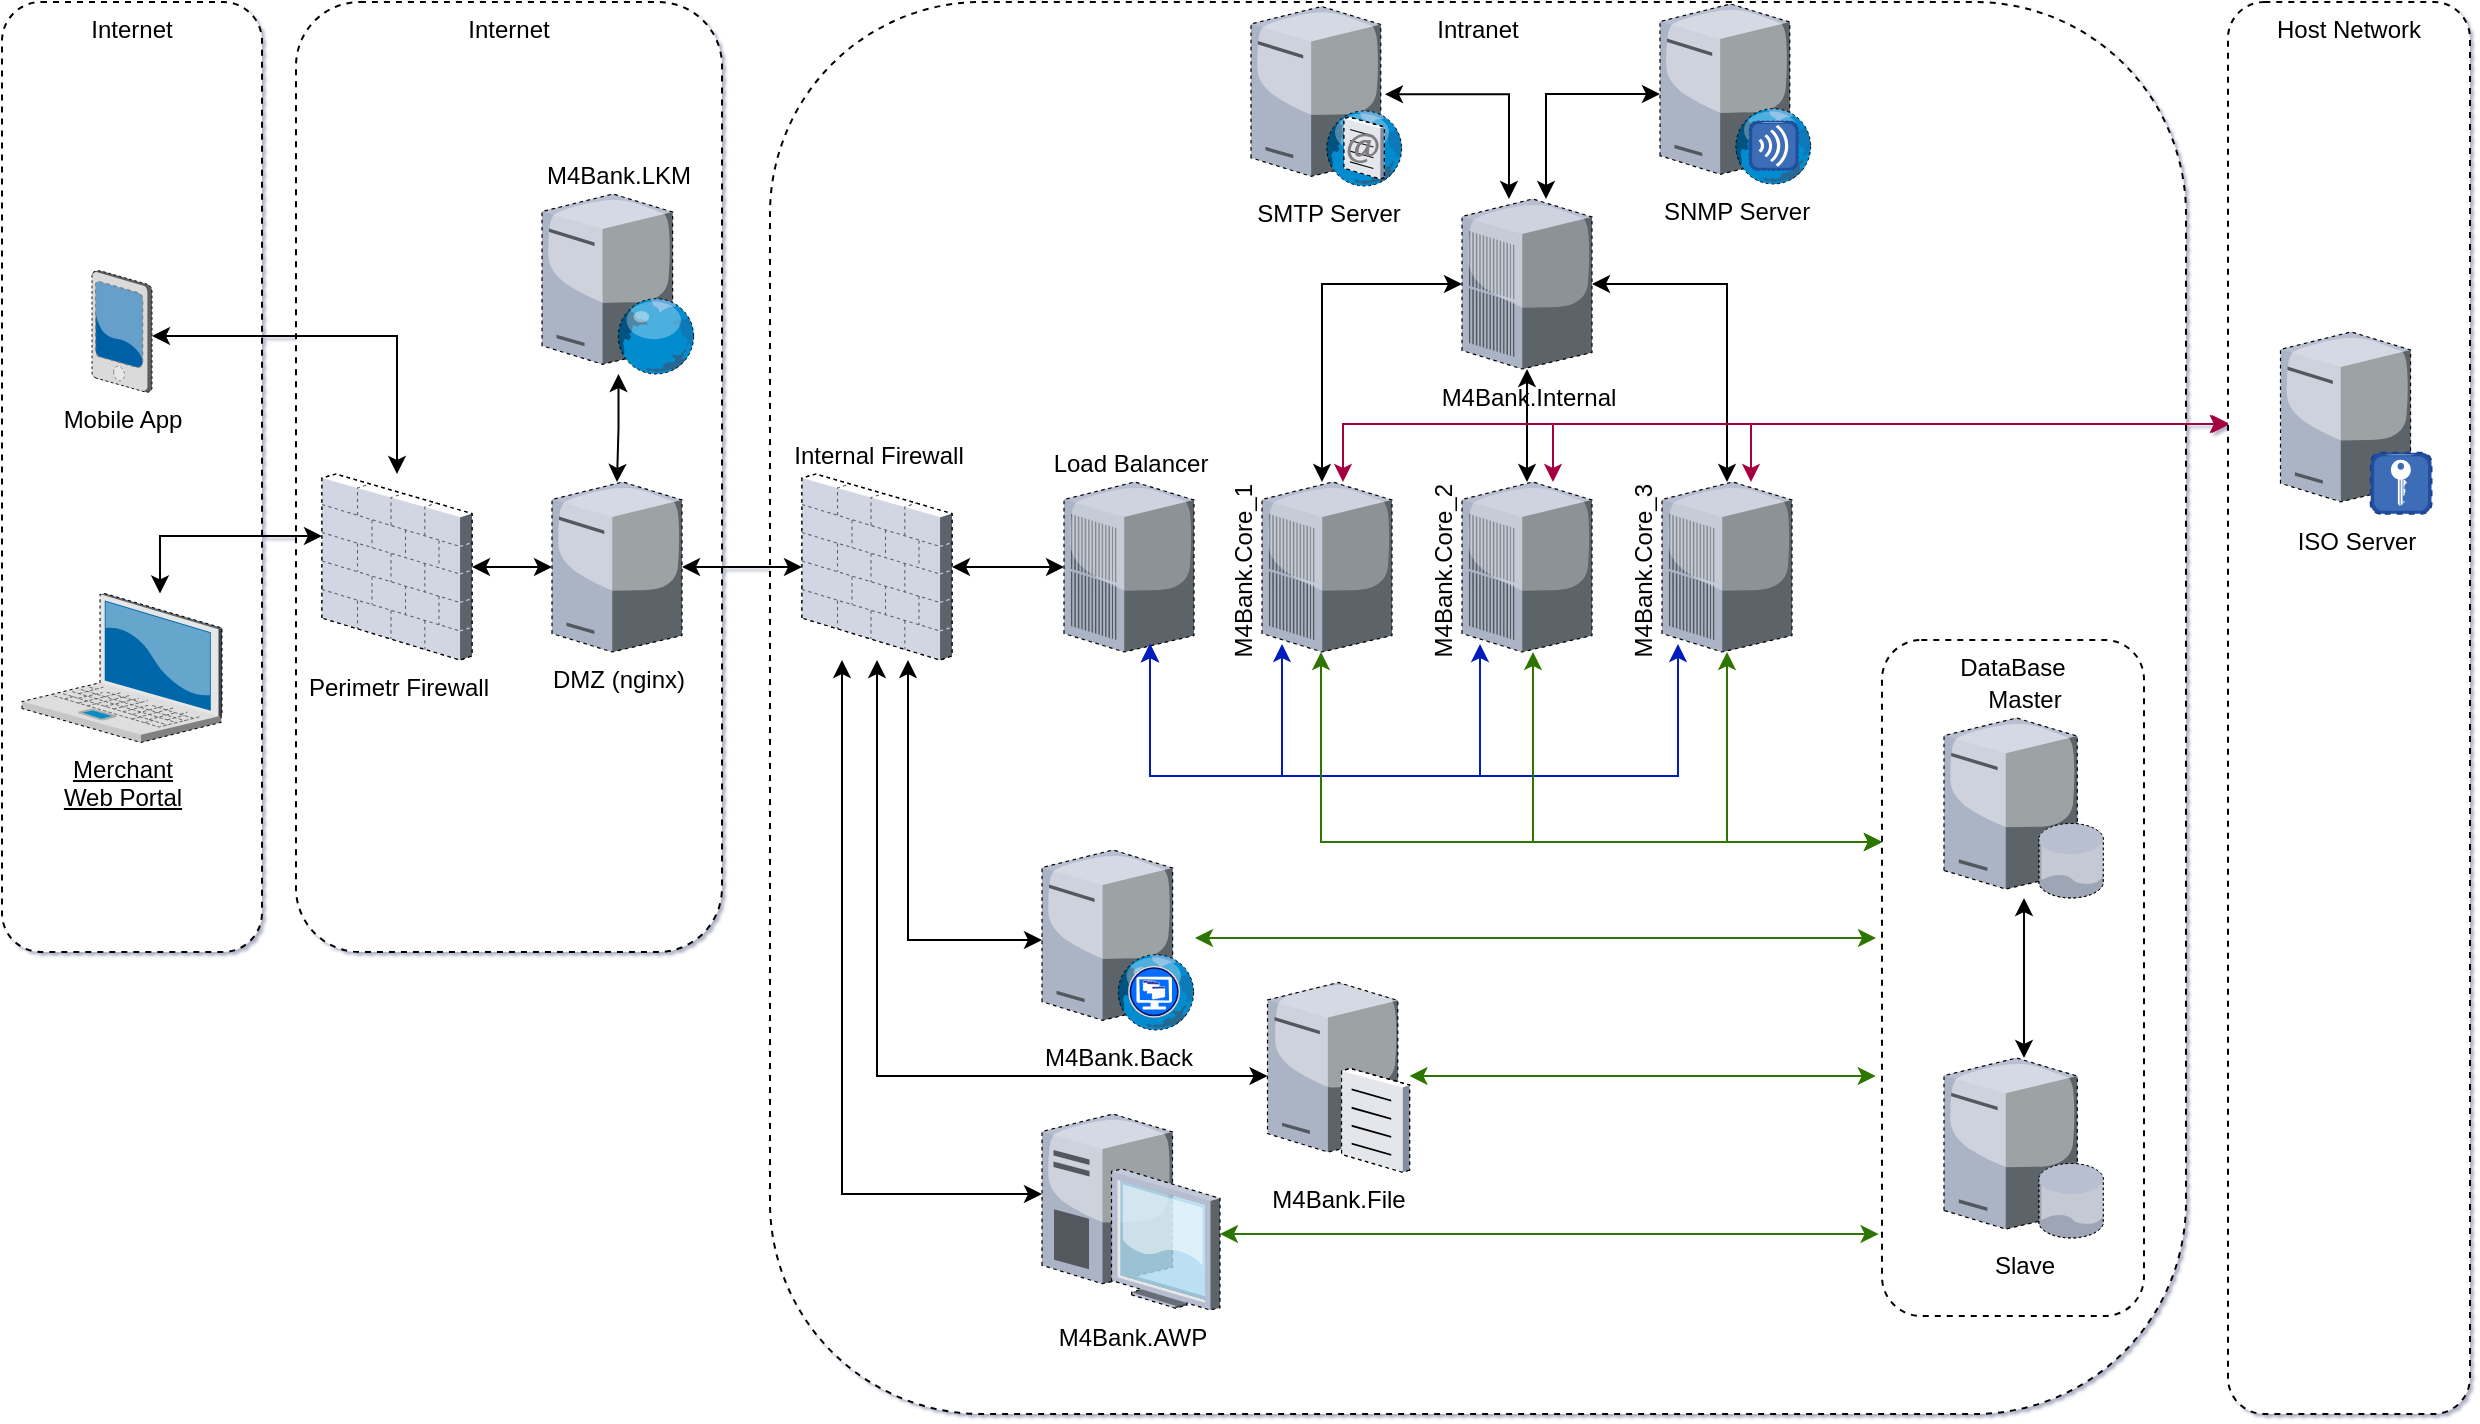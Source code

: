 <mxfile version="11.0.7" type="github"><diagram id="UhKXoyNwsHf2ZuSdMVpG" name="Страница 1"><mxGraphModel dx="692" dy="527" grid="1" gridSize="11" guides="1" tooltips="1" connect="1" arrows="1" fold="1" page="1" pageScale="1" pageWidth="1169" pageHeight="827" background="none" math="0" shadow="1"><root><mxCell id="0"/><mxCell id="1" parent="0"/><mxCell id="feJHSaFiY65a6qKmCWj5-171" value="Intranet" style="whiteSpace=wrap;html=1;dashed=1;verticalAlign=top;rounded=1;" vertex="1" parent="1"><mxGeometry x="404" y="20" width="708" height="706" as="geometry"/></mxCell><mxCell id="feJHSaFiY65a6qKmCWj5-39" value="Internet" style="whiteSpace=wrap;html=1;dashed=1;verticalAlign=top;rounded=1;" vertex="1" parent="1"><mxGeometry x="167" y="20" width="213" height="475" as="geometry"/></mxCell><mxCell id="feJHSaFiY65a6qKmCWj5-3" value="Internet" style="whiteSpace=wrap;html=1;dashed=1;verticalAlign=top;rounded=1;" vertex="1" parent="1"><mxGeometry x="20" y="20" width="130" height="475" as="geometry"/></mxCell><mxCell id="feJHSaFiY65a6qKmCWj5-22" value="" style="edgeStyle=orthogonalEdgeStyle;rounded=0;orthogonalLoop=1;jettySize=auto;html=1;startArrow=classic;startFill=1;" edge="1" parent="1" source="feJHSaFiY65a6qKmCWj5-9" target="feJHSaFiY65a6qKmCWj5-18"><mxGeometry relative="1" as="geometry"/></mxCell><mxCell id="feJHSaFiY65a6qKmCWj5-9" value="Perimetr Firewall" style="verticalLabelPosition=bottom;aspect=fixed;html=1;verticalAlign=top;strokeColor=none;align=center;outlineConnect=0;shape=mxgraph.citrix.firewall;dashed=1;" vertex="1" parent="1"><mxGeometry x="180" y="256" width="75" height="93" as="geometry"/></mxCell><mxCell id="feJHSaFiY65a6qKmCWj5-174" value="" style="edgeStyle=elbowEdgeStyle;rounded=0;orthogonalLoop=1;jettySize=auto;elbow=vertical;html=1;startArrow=classic;startFill=1;" edge="1" parent="1" source="feJHSaFiY65a6qKmCWj5-6" target="feJHSaFiY65a6qKmCWj5-9"><mxGeometry relative="1" as="geometry"><Array as="points"><mxPoint x="143" y="187"/></Array></mxGeometry></mxCell><mxCell id="feJHSaFiY65a6qKmCWj5-6" value="Mobile App" style="verticalLabelPosition=bottom;aspect=fixed;html=1;verticalAlign=top;strokeColor=none;align=center;outlineConnect=0;shape=mxgraph.citrix.pda;dashed=1;" vertex="1" parent="1"><mxGeometry x="65" y="154.25" width="30" height="61" as="geometry"/></mxCell><mxCell id="feJHSaFiY65a6qKmCWj5-23" value="" style="edgeStyle=orthogonalEdgeStyle;rounded=0;orthogonalLoop=1;jettySize=auto;html=1;startArrow=classic;startFill=1;" edge="1" parent="1" source="feJHSaFiY65a6qKmCWj5-7" target="feJHSaFiY65a6qKmCWj5-9"><mxGeometry relative="1" as="geometry"><Array as="points"><mxPoint x="99" y="287"/></Array></mxGeometry></mxCell><mxCell id="feJHSaFiY65a6qKmCWj5-7" value="Merchant&lt;br&gt;Web Portal" style="verticalLabelPosition=bottom;aspect=fixed;html=1;verticalAlign=top;strokeColor=none;align=center;outlineConnect=0;shape=mxgraph.citrix.laptop_2;dashed=1;fontStyle=4" vertex="1" parent="1"><mxGeometry x="30" y="315.75" width="100" height="74.5" as="geometry"/></mxCell><mxCell id="feJHSaFiY65a6qKmCWj5-43" value="" style="edgeStyle=orthogonalEdgeStyle;rounded=0;orthogonalLoop=1;jettySize=auto;html=1;startArrow=classic;startFill=1;" edge="1" parent="1" source="feJHSaFiY65a6qKmCWj5-18" target="feJHSaFiY65a6qKmCWj5-41"><mxGeometry relative="1" as="geometry"/></mxCell><mxCell id="feJHSaFiY65a6qKmCWj5-18" value="DMZ (nginx)" style="verticalLabelPosition=bottom;aspect=fixed;html=1;verticalAlign=top;strokeColor=none;align=center;outlineConnect=0;shape=mxgraph.citrix.license_server;dashed=1;" vertex="1" parent="1"><mxGeometry x="295" y="260" width="65" height="85" as="geometry"/></mxCell><mxCell id="feJHSaFiY65a6qKmCWj5-36" value="" style="edgeStyle=orthogonalEdgeStyle;rounded=0;orthogonalLoop=1;jettySize=auto;html=1;startArrow=classic;startFill=1;" edge="1" parent="1" source="feJHSaFiY65a6qKmCWj5-26" target="feJHSaFiY65a6qKmCWj5-18"><mxGeometry relative="1" as="geometry"/></mxCell><mxCell id="feJHSaFiY65a6qKmCWj5-26" value="M4Bank.LKM" style="verticalLabelPosition=top;aspect=fixed;html=1;verticalAlign=bottom;strokeColor=none;align=center;outlineConnect=0;shape=mxgraph.citrix.web_server;dashed=1;horizontal=1;labelPosition=center;" vertex="1" parent="1"><mxGeometry x="290" y="116" width="76.5" height="90" as="geometry"/></mxCell><mxCell id="feJHSaFiY65a6qKmCWj5-51" value="" style="edgeStyle=orthogonalEdgeStyle;rounded=0;orthogonalLoop=1;jettySize=auto;html=1;startArrow=classic;startFill=1;" edge="1" parent="1" source="feJHSaFiY65a6qKmCWj5-41" target="feJHSaFiY65a6qKmCWj5-44"><mxGeometry relative="1" as="geometry"/></mxCell><mxCell id="feJHSaFiY65a6qKmCWj5-165" value="" style="edgeStyle=elbowEdgeStyle;rounded=0;orthogonalLoop=1;jettySize=auto;elbow=vertical;html=1;startArrow=classic;startFill=1;" edge="1" parent="1" source="feJHSaFiY65a6qKmCWj5-41" target="feJHSaFiY65a6qKmCWj5-155"><mxGeometry relative="1" as="geometry"><mxPoint x="457.5" y="429" as="targetPoint"/><Array as="points"><mxPoint x="440" y="616"/><mxPoint x="528" y="625"/></Array></mxGeometry></mxCell><mxCell id="feJHSaFiY65a6qKmCWj5-41" value="Internal Firewall" style="verticalLabelPosition=top;aspect=fixed;html=1;verticalAlign=bottom;strokeColor=none;align=center;outlineConnect=0;shape=mxgraph.citrix.firewall;dashed=1;labelPosition=center;" vertex="1" parent="1"><mxGeometry x="420" y="256" width="75" height="93" as="geometry"/></mxCell><mxCell id="feJHSaFiY65a6qKmCWj5-90" value="" style="edgeStyle=elbowEdgeStyle;rounded=0;orthogonalLoop=1;jettySize=auto;html=1;startArrow=classic;startFill=1;elbow=vertical;fillColor=#0050ef;strokeColor=#001DBC;" edge="1" parent="1"><mxGeometry relative="1" as="geometry"><mxPoint x="594" y="341" as="sourcePoint"/><mxPoint x="858" y="341" as="targetPoint"/><Array as="points"><mxPoint x="726" y="407"/></Array></mxGeometry></mxCell><mxCell id="feJHSaFiY65a6qKmCWj5-44" value="Load Balancer" style="verticalLabelPosition=top;aspect=fixed;html=1;verticalAlign=bottom;strokeColor=none;align=center;outlineConnect=0;shape=mxgraph.citrix.pbx_server;dashed=1;labelPosition=center;" vertex="1" parent="1"><mxGeometry x="551" y="260" width="65" height="85" as="geometry"/></mxCell><mxCell id="feJHSaFiY65a6qKmCWj5-96" value="" style="edgeStyle=orthogonalEdgeStyle;rounded=0;orthogonalLoop=1;jettySize=auto;html=1;startArrow=classic;startFill=1;" edge="1" parent="1" source="feJHSaFiY65a6qKmCWj5-56" target="feJHSaFiY65a6qKmCWj5-68"><mxGeometry relative="1" as="geometry"/></mxCell><mxCell id="feJHSaFiY65a6qKmCWj5-56" value="M4Bank.Core_2" style="verticalLabelPosition=middle;aspect=fixed;html=1;verticalAlign=bottom;strokeColor=none;align=right;outlineConnect=0;shape=mxgraph.citrix.pbx_server;dashed=1;labelPosition=left;horizontal=0;" vertex="1" parent="1"><mxGeometry x="750" y="260" width="65" height="85" as="geometry"/></mxCell><mxCell id="feJHSaFiY65a6qKmCWj5-102" value="" style="edgeStyle=orthogonalEdgeStyle;rounded=0;orthogonalLoop=1;jettySize=auto;html=1;startArrow=classic;startFill=1;" edge="1" parent="1"><mxGeometry relative="1" as="geometry"><mxPoint x="773.483" y="118.5" as="sourcePoint"/><mxPoint x="711.5" y="66.069" as="targetPoint"/><Array as="points"><mxPoint x="774" y="66"/></Array></mxGeometry></mxCell><mxCell id="feJHSaFiY65a6qKmCWj5-152" value="" style="edgeStyle=elbowEdgeStyle;rounded=0;orthogonalLoop=1;jettySize=auto;elbow=vertical;html=1;startArrow=classic;startFill=1;" edge="1" parent="1" source="feJHSaFiY65a6qKmCWj5-68" target="feJHSaFiY65a6qKmCWj5-150"><mxGeometry relative="1" as="geometry"><mxPoint x="792" y="39" as="targetPoint"/><Array as="points"><mxPoint x="792" y="66"/><mxPoint x="792" y="88"/><mxPoint x="825" y="66"/></Array></mxGeometry></mxCell><mxCell id="feJHSaFiY65a6qKmCWj5-68" value="M4Bank.Internal" style="verticalLabelPosition=bottom;aspect=fixed;html=1;verticalAlign=top;strokeColor=none;align=center;outlineConnect=0;shape=mxgraph.citrix.pbx_server;dashed=1;" vertex="1" parent="1"><mxGeometry x="750" y="118.5" width="65" height="85" as="geometry"/></mxCell><mxCell id="feJHSaFiY65a6qKmCWj5-98" value="" style="edgeStyle=orthogonalEdgeStyle;rounded=0;orthogonalLoop=1;jettySize=auto;html=1;startArrow=classic;startFill=1;" edge="1" parent="1" source="feJHSaFiY65a6qKmCWj5-58" target="feJHSaFiY65a6qKmCWj5-68"><mxGeometry relative="1" as="geometry"><mxPoint x="882.5" y="180" as="targetPoint"/><Array as="points"><mxPoint x="883" y="161"/></Array></mxGeometry></mxCell><mxCell id="feJHSaFiY65a6qKmCWj5-140" value="" style="edgeStyle=elbowEdgeStyle;rounded=0;orthogonalLoop=1;jettySize=auto;elbow=vertical;html=1;startArrow=classic;startFill=1;fillColor=#d80073;strokeColor=#A50040;" edge="1" parent="1"><mxGeometry relative="1" as="geometry"><mxPoint x="894.5" y="260" as="sourcePoint"/><mxPoint x="1134" y="231" as="targetPoint"/><Array as="points"><mxPoint x="1024" y="231"/></Array></mxGeometry></mxCell><mxCell id="feJHSaFiY65a6qKmCWj5-145" value="" style="edgeStyle=elbowEdgeStyle;rounded=0;orthogonalLoop=1;jettySize=auto;elbow=vertical;html=1;startArrow=classic;startFill=1;fillColor=#60a917;strokeColor=#2D7600;" edge="1" parent="1" source="feJHSaFiY65a6qKmCWj5-58" target="feJHSaFiY65a6qKmCWj5-113"><mxGeometry relative="1" as="geometry"><mxPoint x="882.5" y="425" as="targetPoint"/><Array as="points"><mxPoint x="938" y="440"/></Array></mxGeometry></mxCell><mxCell id="feJHSaFiY65a6qKmCWj5-58" value="M4Bank.Core_3" style="verticalLabelPosition=middle;aspect=fixed;html=1;verticalAlign=bottom;strokeColor=none;align=right;outlineConnect=0;shape=mxgraph.citrix.pbx_server;dashed=1;horizontal=0;labelPosition=left;" vertex="1" parent="1"><mxGeometry x="850" y="260" width="65" height="85" as="geometry"/></mxCell><mxCell id="feJHSaFiY65a6qKmCWj5-95" value="" style="edgeStyle=orthogonalEdgeStyle;rounded=0;orthogonalLoop=1;jettySize=auto;html=1;startArrow=classic;startFill=1;" edge="1" parent="1" source="feJHSaFiY65a6qKmCWj5-57" target="feJHSaFiY65a6qKmCWj5-68"><mxGeometry relative="1" as="geometry"><mxPoint x="682.5" y="180" as="targetPoint"/><Array as="points"><mxPoint x="680" y="161"/></Array></mxGeometry></mxCell><mxCell id="feJHSaFiY65a6qKmCWj5-57" value="M4Bank.Core_1" style="verticalLabelPosition=middle;aspect=fixed;html=1;verticalAlign=bottom;strokeColor=none;align=right;outlineConnect=0;shape=mxgraph.citrix.pbx_server;dashed=1;labelPosition=left;horizontal=0;" vertex="1" parent="1"><mxGeometry x="650" y="260" width="65" height="85" as="geometry"/></mxCell><mxCell id="feJHSaFiY65a6qKmCWj5-100" value="SMTP Server" style="verticalLabelPosition=bottom;aspect=fixed;html=1;verticalAlign=top;strokeColor=none;align=center;outlineConnect=0;shape=mxgraph.citrix.smtp_server;dashed=1;" vertex="1" parent="1"><mxGeometry x="644.5" y="20.0" width="76" height="92" as="geometry"/></mxCell><mxCell id="feJHSaFiY65a6qKmCWj5-119" value="" style="group" vertex="1" connectable="0" parent="1"><mxGeometry x="960" y="339.0" width="131" height="338" as="geometry"/></mxCell><mxCell id="feJHSaFiY65a6qKmCWj5-113" value="DataBase" style="whiteSpace=wrap;html=1;dashed=1;verticalAlign=top;rounded=1;aspect=fixed;" vertex="1" parent="feJHSaFiY65a6qKmCWj5-119"><mxGeometry width="131" height="338" as="geometry"/></mxCell><mxCell id="feJHSaFiY65a6qKmCWj5-110" value="" style="group;rounded=0;" vertex="1" connectable="0" parent="feJHSaFiY65a6qKmCWj5-119"><mxGeometry x="31" y="39" width="80" height="260" as="geometry"/></mxCell><mxCell id="feJHSaFiY65a6qKmCWj5-107" value="Master&lt;br&gt;" style="verticalLabelPosition=top;aspect=fixed;html=1;verticalAlign=bottom;strokeColor=none;align=center;outlineConnect=0;shape=mxgraph.citrix.database_server;dashed=1;labelPosition=center;" vertex="1" parent="feJHSaFiY65a6qKmCWj5-110"><mxGeometry width="80" height="90" as="geometry"/></mxCell><mxCell id="feJHSaFiY65a6qKmCWj5-108" value="Slave&lt;br&gt;" style="verticalLabelPosition=bottom;aspect=fixed;html=1;verticalAlign=top;strokeColor=none;align=center;outlineConnect=0;shape=mxgraph.citrix.database_server;dashed=1;" vertex="1" parent="feJHSaFiY65a6qKmCWj5-110"><mxGeometry y="170.0" width="80" height="90" as="geometry"/></mxCell><mxCell id="feJHSaFiY65a6qKmCWj5-109" value="" style="edgeStyle=orthogonalEdgeStyle;rounded=0;orthogonalLoop=1;jettySize=auto;html=1;startArrow=classic;startFill=1;" edge="1" parent="feJHSaFiY65a6qKmCWj5-110" source="feJHSaFiY65a6qKmCWj5-107" target="feJHSaFiY65a6qKmCWj5-108"><mxGeometry relative="1" as="geometry"/></mxCell><mxCell id="feJHSaFiY65a6qKmCWj5-128" value="" style="edgeStyle=elbowEdgeStyle;rounded=0;orthogonalLoop=1;jettySize=auto;html=1;startArrow=classic;startFill=1;elbow=vertical;fillColor=#0050ef;strokeColor=#001DBC;" edge="1" parent="1"><mxGeometry relative="1" as="geometry"><mxPoint x="594" y="341" as="sourcePoint"/><mxPoint x="759" y="341" as="targetPoint"/><Array as="points"><mxPoint x="671" y="407"/></Array></mxGeometry></mxCell><mxCell id="feJHSaFiY65a6qKmCWj5-129" value="" style="edgeStyle=elbowEdgeStyle;rounded=0;orthogonalLoop=1;jettySize=auto;html=1;startArrow=classic;startFill=1;elbow=vertical;fillColor=#0050ef;strokeColor=#001DBC;" edge="1" parent="1"><mxGeometry relative="1" as="geometry"><mxPoint x="594" y="341.0" as="sourcePoint"/><mxPoint x="660" y="341" as="targetPoint"/><Array as="points"><mxPoint x="671" y="407"/></Array></mxGeometry></mxCell><mxCell id="feJHSaFiY65a6qKmCWj5-132" value="" style="group" vertex="1" connectable="0" parent="1"><mxGeometry x="1133" y="20" width="121" height="706" as="geometry"/></mxCell><mxCell id="feJHSaFiY65a6qKmCWj5-133" value="Host Network" style="whiteSpace=wrap;html=1;dashed=1;verticalAlign=top;rounded=1;" vertex="1" parent="feJHSaFiY65a6qKmCWj5-132"><mxGeometry width="121" height="706" as="geometry"/></mxCell><mxCell id="feJHSaFiY65a6qKmCWj5-138" value="ISO Server" style="verticalLabelPosition=bottom;aspect=fixed;html=1;verticalAlign=top;strokeColor=none;align=center;outlineConnect=0;shape=mxgraph.citrix.radius_server;rounded=1;dashed=1;" vertex="1" parent="feJHSaFiY65a6qKmCWj5-132"><mxGeometry x="26.25" y="164.962" width="75.5" height="91" as="geometry"/></mxCell><mxCell id="feJHSaFiY65a6qKmCWj5-146" value="" style="edgeStyle=elbowEdgeStyle;rounded=0;orthogonalLoop=1;jettySize=auto;elbow=vertical;html=1;startArrow=classic;startFill=1;fillColor=#60a917;strokeColor=#2D7600;" edge="1" parent="1"><mxGeometry relative="1" as="geometry"><mxPoint x="785.5" y="345" as="sourcePoint"/><mxPoint x="960" y="440" as="targetPoint"/><Array as="points"><mxPoint x="695" y="440"/></Array></mxGeometry></mxCell><mxCell id="feJHSaFiY65a6qKmCWj5-147" value="" style="edgeStyle=elbowEdgeStyle;rounded=0;orthogonalLoop=1;jettySize=auto;elbow=vertical;html=1;startArrow=classic;startFill=1;fillColor=#60a917;strokeColor=#2D7600;" edge="1" parent="1"><mxGeometry relative="1" as="geometry"><mxPoint x="679.5" y="345" as="sourcePoint"/><mxPoint x="960" y="440" as="targetPoint"/><Array as="points"><mxPoint x="735" y="440"/></Array></mxGeometry></mxCell><mxCell id="feJHSaFiY65a6qKmCWj5-148" value="" style="edgeStyle=elbowEdgeStyle;rounded=0;orthogonalLoop=1;jettySize=auto;elbow=vertical;html=1;startArrow=classic;startFill=1;fillColor=#d80073;strokeColor=#A50040;" edge="1" parent="1"><mxGeometry relative="1" as="geometry"><mxPoint x="690.5" y="260" as="sourcePoint"/><mxPoint x="1133" y="231" as="targetPoint"/><Array as="points"><mxPoint x="820" y="231"/></Array></mxGeometry></mxCell><mxCell id="feJHSaFiY65a6qKmCWj5-149" value="" style="edgeStyle=elbowEdgeStyle;rounded=0;orthogonalLoop=1;jettySize=auto;elbow=vertical;html=1;startArrow=classic;startFill=1;fillColor=#d80073;strokeColor=#A50040;" edge="1" parent="1"><mxGeometry relative="1" as="geometry"><mxPoint x="795.5" y="260" as="sourcePoint"/><mxPoint x="1133" y="231" as="targetPoint"/><Array as="points"><mxPoint x="925" y="231"/></Array></mxGeometry></mxCell><mxCell id="feJHSaFiY65a6qKmCWj5-150" value="SNMP Server" style="verticalLabelPosition=bottom;aspect=fixed;html=1;verticalAlign=top;strokeColor=none;align=center;outlineConnect=0;shape=mxgraph.citrix.xenapp_services;rounded=1;dashed=1;" vertex="1" parent="1"><mxGeometry x="849" y="21" width="76" height="90" as="geometry"/></mxCell><mxCell id="feJHSaFiY65a6qKmCWj5-161" value="" style="edgeStyle=elbowEdgeStyle;rounded=0;orthogonalLoop=1;jettySize=auto;elbow=vertical;html=1;startArrow=classic;startFill=1;entryX=-0.023;entryY=0.811;entryDx=0;entryDy=0;entryPerimeter=0;fillColor=#60a917;strokeColor=#2D7600;" edge="1" parent="1" source="feJHSaFiY65a6qKmCWj5-153"><mxGeometry relative="1" as="geometry"><mxPoint x="956.857" y="557.143" as="targetPoint"/></mxGeometry></mxCell><mxCell id="feJHSaFiY65a6qKmCWj5-167" value="" style="edgeStyle=elbowEdgeStyle;rounded=0;orthogonalLoop=1;jettySize=auto;elbow=vertical;html=1;startArrow=classic;startFill=1;" edge="1" parent="1"><mxGeometry relative="1" as="geometry"><mxPoint x="652.75" y="557" as="sourcePoint"/><mxPoint x="457.5" y="349.0" as="targetPoint"/><Array as="points"><mxPoint x="561" y="557"/><mxPoint x="561" y="561"/></Array></mxGeometry></mxCell><mxCell id="feJHSaFiY65a6qKmCWj5-153" value="M4Bank.File" style="verticalLabelPosition=bottom;aspect=fixed;html=1;verticalAlign=top;strokeColor=none;align=center;outlineConnect=0;shape=mxgraph.citrix.file_server;rounded=1;dashed=1;" vertex="1" parent="1"><mxGeometry x="652.75" y="508" width="71" height="97" as="geometry"/></mxCell><mxCell id="feJHSaFiY65a6qKmCWj5-159" value="" style="edgeStyle=elbowEdgeStyle;rounded=0;orthogonalLoop=1;jettySize=auto;elbow=vertical;html=1;startArrow=classic;startFill=1;entryX=-0.013;entryY=0.891;entryDx=0;entryDy=0;fillColor=#60a917;strokeColor=#2D7600;entryPerimeter=0;" edge="1" parent="1"><mxGeometry relative="1" as="geometry"><mxPoint x="629.0" y="636" as="sourcePoint"/><mxPoint x="958.286" y="636.286" as="targetPoint"/><Array as="points"><mxPoint x="759" y="636"/><mxPoint x="770" y="664"/></Array></mxGeometry></mxCell><mxCell id="feJHSaFiY65a6qKmCWj5-155" value="M4Bank.AWP" style="verticalLabelPosition=bottom;aspect=fixed;html=1;verticalAlign=top;strokeColor=none;align=center;outlineConnect=0;shape=mxgraph.citrix.desktop;rounded=1;dashed=1;" vertex="1" parent="1"><mxGeometry x="540" y="576" width="89" height="98" as="geometry"/></mxCell><mxCell id="feJHSaFiY65a6qKmCWj5-163" value="" style="edgeStyle=elbowEdgeStyle;rounded=0;orthogonalLoop=1;jettySize=auto;elbow=vertical;html=1;startArrow=classic;startFill=1;fillColor=#60a917;strokeColor=#2D7600;" edge="1" parent="1" source="feJHSaFiY65a6qKmCWj5-156"><mxGeometry relative="1" as="geometry"><mxPoint x="957" y="488" as="targetPoint"/></mxGeometry></mxCell><mxCell id="feJHSaFiY65a6qKmCWj5-169" value="" style="edgeStyle=elbowEdgeStyle;rounded=0;orthogonalLoop=1;jettySize=auto;elbow=vertical;html=1;startArrow=classic;startFill=1;" edge="1" parent="1" source="feJHSaFiY65a6qKmCWj5-156" target="feJHSaFiY65a6qKmCWj5-41"><mxGeometry relative="1" as="geometry"><mxPoint x="460.0" y="488.429" as="targetPoint"/><Array as="points"><mxPoint x="473" y="489"/><mxPoint x="517" y="489"/><mxPoint x="517" y="489"/></Array></mxGeometry></mxCell><mxCell id="feJHSaFiY65a6qKmCWj5-156" value="M4Bank.Back" style="verticalLabelPosition=bottom;aspect=fixed;html=1;verticalAlign=top;strokeColor=none;align=center;outlineConnect=0;shape=mxgraph.citrix.desktop_web;rounded=1;dashed=1;" vertex="1" parent="1"><mxGeometry x="540.0" y="444.0" width="76.5" height="90" as="geometry"/></mxCell></root></mxGraphModel></diagram></mxfile>